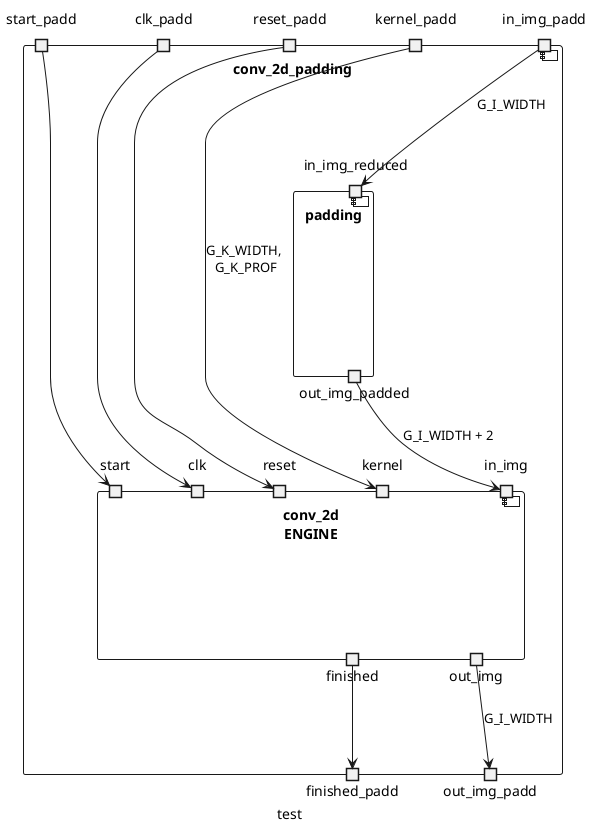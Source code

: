 @startuml initial_22_June
component conv_2d_padding{
    caption test
    portin start_padd
    portin clk_padd
    portin reset_padd
    portin kernel_padd
    portin in_img_padd

    portout finished_padd
    portout out_img_padd

    component padding {
        portin in_img_reduced
        portout out_img_padded
    }

    in_img_padd--> in_img_reduced : G_I_WIDTH

    component conv_2d\nENGINE {
        portin start
        portin clk
        portin reset
        portin kernel
        portin in_img

        portout finished
        portout out_img
    }

    start_padd --> start
    clk_padd --> clk
    reset_padd --> reset
    kernel_padd --> kernel : G_K_WIDTH, \nG_K_PROF
    out_img_padded --> in_img : G_I_WIDTH + 2

    finished --> finished_padd
    out_img --> out_img_padd : G_I_WIDTH
}
@enduml

@startuml proposal_23_June
component fifo_pix\n1px*1px*3col*32bits {
    portin in_pix_fifo
    portout out_pix_fifo
}
component fifo_krnl\n1px*1px*3col*32bits{
    portin in_krnl_fifo
    portout out_krnl_fifo
}


component img_builder\n4px*4px*3col*32bits{
    portin in_pix_build
    portout out_img_build
    portout finished_img_build
}
out_pix_fifo --> in_pix_build : 1px
component krnl_builder\n3px*3px*3col*32bits{
    portin in_krnl_build
    portout finished_krnl_build
    portout out_krnl_build
}
out_krnl_fifo-->in_krnl_build : 1px


component conv_2d\nENGINE\n4px*4px*3col*32bits {
    portin in_img_conv
    portin start_img_conv
    portin clk
    portin reset
    portin start_krnl_conv
    portin kernel_conv

    portout finished_conv
    portout out_img_conv
}
out_img_build --> in_img_conv : 16px
finished_img_build --> start_img_conv : 1bit
out_krnl_build --> kernel_conv : 9px
finished_krnl_build --> start_krnl_conv : 1bit


component pooling\n2px*2px*1col*32bits {
    portin start_pooled 
    portin in_img_pooled 
    portout out_img_pooled
    portout finished_pooled
}
finished_conv --> start_pooled : 1bit
out_img_conv --> in_img_pooled : 2px*2px*1col

legend 1px = 3col*32bits dans le cas de la premiere conv.
@enduml
